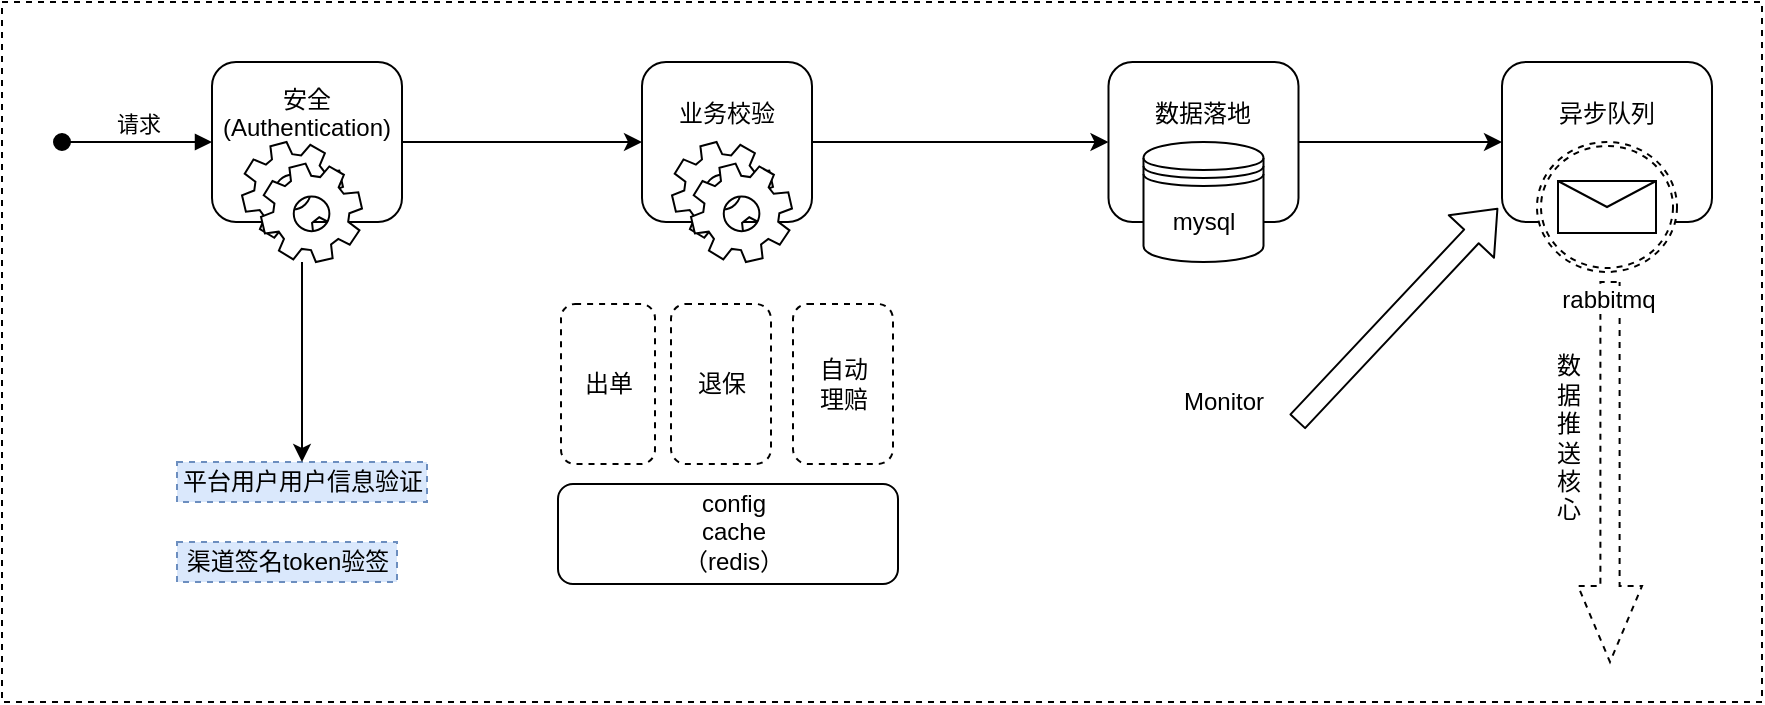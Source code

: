 <mxfile version="10.7.5" type="device"><diagram id="6X9h06itjYNpW9HB0ZD4" name="Page-1"><mxGraphModel dx="1158" dy="712" grid="1" gridSize="10" guides="1" tooltips="1" connect="1" arrows="1" fold="1" page="1" pageScale="1" pageWidth="827" pageHeight="1169" math="0" shadow="0"><root><mxCell id="0"/><mxCell id="1" parent="0"/><mxCell id="BkiL54wHWzLU58uzdF83-31" value="" style="rounded=0;whiteSpace=wrap;html=1;dashed=1;" vertex="1" parent="1"><mxGeometry x="90" y="180" width="880" height="350" as="geometry"/></mxCell><mxCell id="BkiL54wHWzLU58uzdF83-2" value="" style="edgeStyle=orthogonalEdgeStyle;rounded=0;orthogonalLoop=1;jettySize=auto;html=1;" edge="1" parent="1" source="BkiL54wHWzLU58uzdF83-3" target="BkiL54wHWzLU58uzdF83-5"><mxGeometry relative="1" as="geometry"/></mxCell><mxCell id="BkiL54wHWzLU58uzdF83-3" value="安全(Authentication)&lt;br&gt;&lt;br&gt;&lt;br&gt;" style="rounded=1;whiteSpace=wrap;html=1;" vertex="1" parent="1"><mxGeometry x="195" y="210" width="95" height="80" as="geometry"/></mxCell><mxCell id="BkiL54wHWzLU58uzdF83-4" value="" style="edgeStyle=orthogonalEdgeStyle;rounded=0;orthogonalLoop=1;jettySize=auto;html=1;" edge="1" parent="1" source="BkiL54wHWzLU58uzdF83-5" target="BkiL54wHWzLU58uzdF83-7"><mxGeometry relative="1" as="geometry"/></mxCell><mxCell id="BkiL54wHWzLU58uzdF83-5" value="业务校验&lt;br&gt;&lt;br&gt;&lt;br&gt;" style="rounded=1;whiteSpace=wrap;html=1;" vertex="1" parent="1"><mxGeometry x="410" y="210" width="85" height="80" as="geometry"/></mxCell><mxCell id="BkiL54wHWzLU58uzdF83-6" value="" style="edgeStyle=orthogonalEdgeStyle;rounded=0;orthogonalLoop=1;jettySize=auto;html=1;" edge="1" parent="1" source="BkiL54wHWzLU58uzdF83-7" target="BkiL54wHWzLU58uzdF83-8"><mxGeometry relative="1" as="geometry"/></mxCell><mxCell id="BkiL54wHWzLU58uzdF83-7" value="数据落地&lt;br&gt;&lt;br&gt;&lt;br&gt;" style="rounded=1;whiteSpace=wrap;html=1;" vertex="1" parent="1"><mxGeometry x="643.25" y="210" width="95" height="80" as="geometry"/></mxCell><mxCell id="BkiL54wHWzLU58uzdF83-8" value="异步队列&lt;br&gt;&lt;br&gt;&lt;br&gt;" style="rounded=1;whiteSpace=wrap;html=1;" vertex="1" parent="1"><mxGeometry x="840" y="210" width="105" height="80" as="geometry"/></mxCell><mxCell id="BkiL54wHWzLU58uzdF83-9" value="请求" style="html=1;verticalAlign=bottom;startArrow=oval;startFill=1;endArrow=block;startSize=8;entryX=0;entryY=0.5;entryDx=0;entryDy=0;" edge="1" parent="1" target="BkiL54wHWzLU58uzdF83-3"><mxGeometry width="60" relative="1" as="geometry"><mxPoint x="120" y="250" as="sourcePoint"/><mxPoint x="105" y="120" as="targetPoint"/></mxGeometry></mxCell><mxCell id="BkiL54wHWzLU58uzdF83-10" value="" style="shape=mxgraph.bpmn.service_task;html=1;outlineConnect=0;" vertex="1" parent="1"><mxGeometry x="210" y="250" width="60" height="60" as="geometry"/></mxCell><mxCell id="BkiL54wHWzLU58uzdF83-11" value="" style="shape=mxgraph.bpmn.service_task;html=1;outlineConnect=0;" vertex="1" parent="1"><mxGeometry x="425" y="250" width="60" height="60" as="geometry"/></mxCell><mxCell id="BkiL54wHWzLU58uzdF83-12" value="mysql" style="shape=datastore;whiteSpace=wrap;html=1;" vertex="1" parent="1"><mxGeometry x="660.75" y="250" width="60" height="60" as="geometry"/></mxCell><mxCell id="BkiL54wHWzLU58uzdF83-13" value="" style="shape=singleArrow;direction=south;whiteSpace=wrap;html=1;dashed=1;" vertex="1" parent="1"><mxGeometry x="878" y="320" width="32" height="190" as="geometry"/></mxCell><mxCell id="BkiL54wHWzLU58uzdF83-14" value="数据推送核心" style="text;html=1;strokeColor=none;fillColor=none;align=center;verticalAlign=middle;whiteSpace=wrap;rounded=0;dashed=1;" vertex="1" parent="1"><mxGeometry x="867.25" y="353" width="13" height="90" as="geometry"/></mxCell><mxCell id="BkiL54wHWzLU58uzdF83-15" value="渠道签名token验签" style="text;html=1;strokeColor=#6c8ebf;fillColor=#dae8fc;align=center;verticalAlign=middle;whiteSpace=wrap;rounded=0;dashed=1;" vertex="1" parent="1"><mxGeometry x="177.5" y="450" width="110" height="20" as="geometry"/></mxCell><mxCell id="BkiL54wHWzLU58uzdF83-16" value="平台用户用户信息验证" style="text;html=1;strokeColor=#6c8ebf;fillColor=#dae8fc;align=center;verticalAlign=middle;whiteSpace=wrap;rounded=0;dashed=1;" vertex="1" parent="1"><mxGeometry x="177.5" y="410" width="125" height="20" as="geometry"/></mxCell><mxCell id="BkiL54wHWzLU58uzdF83-17" value="" style="endArrow=classic;html=1;" edge="1" parent="1" source="BkiL54wHWzLU58uzdF83-10" target="BkiL54wHWzLU58uzdF83-16"><mxGeometry width="50" height="50" relative="1" as="geometry"><mxPoint x="220" y="370" as="sourcePoint"/><mxPoint x="270" y="320" as="targetPoint"/></mxGeometry></mxCell><mxCell id="BkiL54wHWzLU58uzdF83-18" value="出单" style="rounded=1;whiteSpace=wrap;html=1;dashed=1;" vertex="1" parent="1"><mxGeometry x="369.5" y="331" width="47" height="80" as="geometry"/></mxCell><mxCell id="BkiL54wHWzLU58uzdF83-19" value="退保" style="rounded=1;whiteSpace=wrap;html=1;dashed=1;" vertex="1" parent="1"><mxGeometry x="424.5" y="331" width="50" height="80" as="geometry"/></mxCell><mxCell id="BkiL54wHWzLU58uzdF83-20" value="rabbitmq&lt;br&gt;" style="shape=mxgraph.bpmn.shape;html=1;verticalLabelPosition=bottom;labelBackgroundColor=#ffffff;verticalAlign=top;align=center;perimeter=ellipsePerimeter;outlineConnect=0;outline=boundNonint;symbol=message;" vertex="1" parent="1"><mxGeometry x="857.5" y="250" width="70" height="65" as="geometry"/></mxCell><mxCell id="BkiL54wHWzLU58uzdF83-21" value="" style="shape=flexArrow;endArrow=classic;html=1;entryX=0.01;entryY=0.85;entryDx=0;entryDy=0;entryPerimeter=0;" edge="1" parent="1" source="BkiL54wHWzLU58uzdF83-25"><mxGeometry width="50" height="50" relative="1" as="geometry"><mxPoint x="729.802" y="415" as="sourcePoint"/><mxPoint x="838.05" y="283" as="targetPoint"/></mxGeometry></mxCell><mxCell id="BkiL54wHWzLU58uzdF83-22" value="" style="group" vertex="1" connectable="0" parent="1"><mxGeometry x="660" y="370" width="80.75" height="100" as="geometry"/></mxCell><mxCell id="BkiL54wHWzLU58uzdF83-23" value="" style="group" vertex="1" connectable="0" parent="BkiL54wHWzLU58uzdF83-22"><mxGeometry x="0.75" width="80" height="100" as="geometry"/></mxCell><mxCell id="BkiL54wHWzLU58uzdF83-24" value="Monitor" style="text;html=1;strokeColor=none;fillColor=none;align=center;verticalAlign=middle;whiteSpace=wrap;rounded=0;" vertex="1" parent="BkiL54wHWzLU58uzdF83-23"><mxGeometry x="20" width="40" height="20" as="geometry"/></mxCell><mxCell id="BkiL54wHWzLU58uzdF83-25" value="" style="shape=image;html=1;verticalAlign=top;verticalLabelPosition=bottom;labelBackgroundColor=#ffffff;imageAspect=0;aspect=fixed;image=https://cdn4.iconfinder.com/data/icons/macaron-1/48/utilities-system-monitor-128.png" vertex="1" parent="BkiL54wHWzLU58uzdF83-22"><mxGeometry y="20" width="80" height="80" as="geometry"/></mxCell><mxCell id="BkiL54wHWzLU58uzdF83-26" value="自动&lt;br&gt;理赔" style="rounded=1;whiteSpace=wrap;html=1;dashed=1;" vertex="1" parent="1"><mxGeometry x="485.5" y="331" width="50" height="80" as="geometry"/></mxCell><mxCell id="BkiL54wHWzLU58uzdF83-27" value="" style="rounded=1;whiteSpace=wrap;html=1;" vertex="1" parent="1"><mxGeometry x="368" y="421" width="170" height="50" as="geometry"/></mxCell><mxCell id="BkiL54wHWzLU58uzdF83-28" value="" style="shape=image;html=1;verticalAlign=top;verticalLabelPosition=bottom;labelBackgroundColor=#ffffff;imageAspect=0;aspect=fixed;image=https://cdn4.iconfinder.com/data/icons/logos-brands-5/24/redis-128.png" vertex="1" parent="1"><mxGeometry x="374.5" y="421" width="50" height="50" as="geometry"/></mxCell><mxCell id="BkiL54wHWzLU58uzdF83-29" value="" style="shape=image;html=1;verticalAlign=top;verticalLabelPosition=bottom;labelBackgroundColor=#ffffff;imageAspect=0;aspect=fixed;image=https://cdn4.iconfinder.com/data/icons/logos-brands-5/24/redis-128.png" vertex="1" parent="1"><mxGeometry x="485" y="421" width="50" height="50" as="geometry"/></mxCell><mxCell id="BkiL54wHWzLU58uzdF83-30" value="config&lt;br&gt;cache&lt;br&gt;（redis）" style="text;html=1;strokeColor=none;fillColor=none;align=center;verticalAlign=middle;whiteSpace=wrap;rounded=0;" vertex="1" parent="1"><mxGeometry x="433" y="424" width="46" height="41" as="geometry"/></mxCell></root></mxGraphModel></diagram></mxfile>
